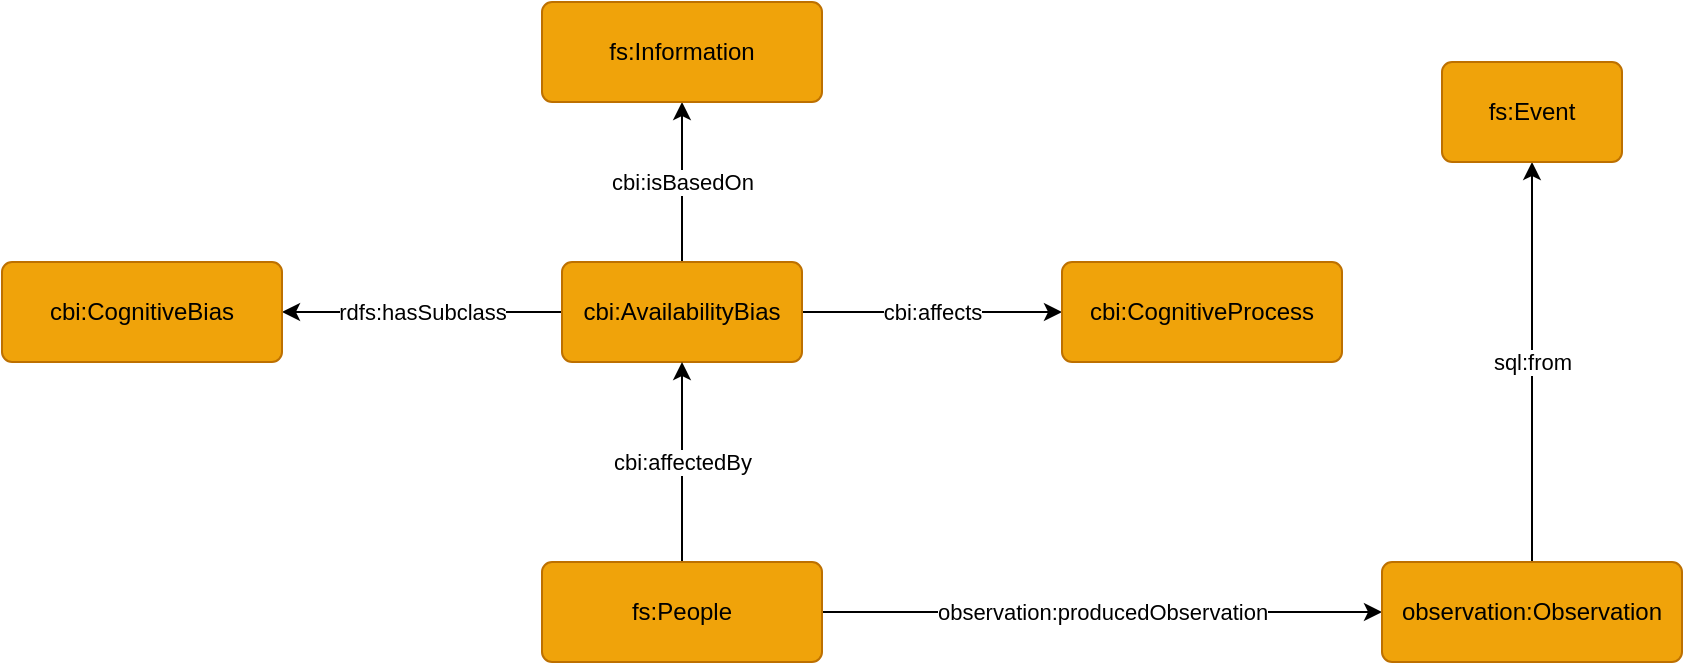 <mxfile version="24.0.2" type="github">
  <diagram name="Page-1" id="IXlKD5Xis-MbpnFbSpk0">
    <mxGraphModel dx="2487" dy="875" grid="1" gridSize="10" guides="1" tooltips="1" connect="1" arrows="1" fold="1" page="1" pageScale="1" pageWidth="827" pageHeight="1169" math="0" shadow="0">
      <root>
        <mxCell id="0" />
        <mxCell id="1" parent="0" />
        <mxCell id="D0R8P8FJwQhQO96Lrs1c-10" value="cbi:affects" style="edgeStyle=orthogonalEdgeStyle;rounded=0;orthogonalLoop=1;jettySize=auto;html=1;" edge="1" parent="1" source="D0R8P8FJwQhQO96Lrs1c-2" target="D0R8P8FJwQhQO96Lrs1c-3">
          <mxGeometry relative="1" as="geometry" />
        </mxCell>
        <mxCell id="D0R8P8FJwQhQO96Lrs1c-15" value="rdfs:hasSubclass" style="edgeStyle=orthogonalEdgeStyle;rounded=0;orthogonalLoop=1;jettySize=auto;html=1;entryX=1;entryY=0.5;entryDx=0;entryDy=0;" edge="1" parent="1" source="D0R8P8FJwQhQO96Lrs1c-2" target="D0R8P8FJwQhQO96Lrs1c-14">
          <mxGeometry relative="1" as="geometry" />
        </mxCell>
        <mxCell id="D0R8P8FJwQhQO96Lrs1c-17" value="cbi:isBasedOn" style="edgeStyle=orthogonalEdgeStyle;rounded=0;orthogonalLoop=1;jettySize=auto;html=1;entryX=0.5;entryY=1;entryDx=0;entryDy=0;" edge="1" parent="1" source="D0R8P8FJwQhQO96Lrs1c-2" target="D0R8P8FJwQhQO96Lrs1c-7">
          <mxGeometry relative="1" as="geometry" />
        </mxCell>
        <mxCell id="D0R8P8FJwQhQO96Lrs1c-2" value="cbi:AvailabilityBias" style="rounded=1;arcSize=10;whiteSpace=wrap;html=1;align=center;fillColor=#f0a30a;strokeColor=#BD7000;fontColor=#000000;" vertex="1" parent="1">
          <mxGeometry x="240" y="200" width="120" height="50" as="geometry" />
        </mxCell>
        <mxCell id="D0R8P8FJwQhQO96Lrs1c-3" value="cbi:CognitiveProcess" style="rounded=1;arcSize=10;whiteSpace=wrap;html=1;align=center;fillColor=#f0a30a;strokeColor=#BD7000;fontColor=#000000;" vertex="1" parent="1">
          <mxGeometry x="490" y="200" width="140" height="50" as="geometry" />
        </mxCell>
        <mxCell id="D0R8P8FJwQhQO96Lrs1c-11" value="observation:producedObservation" style="edgeStyle=orthogonalEdgeStyle;rounded=0;orthogonalLoop=1;jettySize=auto;html=1;" edge="1" parent="1" source="D0R8P8FJwQhQO96Lrs1c-4" target="D0R8P8FJwQhQO96Lrs1c-5">
          <mxGeometry relative="1" as="geometry" />
        </mxCell>
        <mxCell id="D0R8P8FJwQhQO96Lrs1c-12" value="cbi:affectedBy" style="edgeStyle=orthogonalEdgeStyle;rounded=0;orthogonalLoop=1;jettySize=auto;html=1;" edge="1" parent="1" source="D0R8P8FJwQhQO96Lrs1c-4" target="D0R8P8FJwQhQO96Lrs1c-2">
          <mxGeometry relative="1" as="geometry" />
        </mxCell>
        <mxCell id="D0R8P8FJwQhQO96Lrs1c-4" value="fs:People" style="rounded=1;arcSize=10;whiteSpace=wrap;html=1;align=center;fillColor=#f0a30a;strokeColor=#BD7000;fontColor=#000000;" vertex="1" parent="1">
          <mxGeometry x="230" y="350" width="140" height="50" as="geometry" />
        </mxCell>
        <mxCell id="D0R8P8FJwQhQO96Lrs1c-13" value="sql:from" style="edgeStyle=orthogonalEdgeStyle;rounded=0;orthogonalLoop=1;jettySize=auto;html=1;" edge="1" parent="1" source="D0R8P8FJwQhQO96Lrs1c-5" target="D0R8P8FJwQhQO96Lrs1c-6">
          <mxGeometry relative="1" as="geometry" />
        </mxCell>
        <mxCell id="D0R8P8FJwQhQO96Lrs1c-5" value="observation:Observation" style="rounded=1;arcSize=10;whiteSpace=wrap;html=1;align=center;fillColor=#f0a30a;strokeColor=#BD7000;fontColor=#000000;" vertex="1" parent="1">
          <mxGeometry x="650" y="350" width="150" height="50" as="geometry" />
        </mxCell>
        <mxCell id="D0R8P8FJwQhQO96Lrs1c-6" value="fs:Event" style="rounded=1;arcSize=10;whiteSpace=wrap;html=1;align=center;fillColor=#f0a30a;strokeColor=#BD7000;fontColor=#000000;" vertex="1" parent="1">
          <mxGeometry x="680" y="100" width="90" height="50" as="geometry" />
        </mxCell>
        <mxCell id="D0R8P8FJwQhQO96Lrs1c-7" value="fs:Information" style="rounded=1;arcSize=10;whiteSpace=wrap;html=1;align=center;fillColor=#f0a30a;strokeColor=#BD7000;fontColor=#000000;" vertex="1" parent="1">
          <mxGeometry x="230" y="70" width="140" height="50" as="geometry" />
        </mxCell>
        <mxCell id="D0R8P8FJwQhQO96Lrs1c-14" value="cbi:CognitiveBias" style="rounded=1;arcSize=10;whiteSpace=wrap;html=1;align=center;fillColor=#f0a30a;strokeColor=#BD7000;fontColor=#000000;" vertex="1" parent="1">
          <mxGeometry x="-40" y="200" width="140" height="50" as="geometry" />
        </mxCell>
      </root>
    </mxGraphModel>
  </diagram>
</mxfile>
